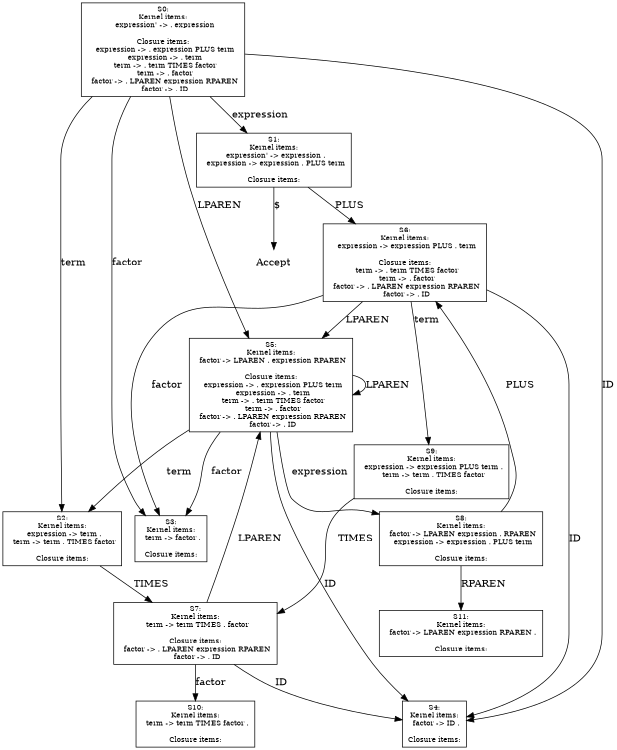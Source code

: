 digraph G {
rankdir=TB;
size="8,5";
0 [fillcolor="#ffffff", fontsize=10, label="S0:\nKernel items:\n  expression' -> . expression\n\nClosure items:\n  expression -> . expression PLUS term\n  expression -> . term\n  term -> . term TIMES factor\n  term -> . factor\n  factor -> . LPAREN expression RPAREN\n  factor -> . ID\n", shape=rectangle, style=filled];
1 [fillcolor="#ffffff", fontsize=10, label="S1:\nKernel items:\n  expression' -> expression .\n  expression -> expression . PLUS term\n\nClosure items:\n", shape=rectangle, style=filled];
2 [fillcolor="#ffffff", fontsize=10, label="S2:\nKernel items:\n  expression -> term .\n  term -> term . TIMES factor\n\nClosure items:\n", shape=rectangle, style=filled];
3 [fillcolor="#ffffff", fontsize=10, label="S3:\nKernel items:\n  term -> factor .\n\nClosure items:\n", shape=rectangle, style=filled];
4 [fillcolor="#ffffff", fontsize=10, label="S4:\nKernel items:\n  factor -> ID .\n\nClosure items:\n", shape=rectangle, style=filled];
5 [fillcolor="#ffffff", fontsize=10, label="S5:\nKernel items:\n  factor -> LPAREN . expression RPAREN\n\nClosure items:\n  expression -> . expression PLUS term\n  expression -> . term\n  term -> . term TIMES factor\n  term -> . factor\n  factor -> . LPAREN expression RPAREN\n  factor -> . ID\n", shape=rectangle, style=filled];
6 [fillcolor="#ffffff", fontsize=10, label="S6:\nKernel items:\n  expression -> expression PLUS . term\n\nClosure items:\n  term -> . term TIMES factor\n  term -> . factor\n  factor -> . LPAREN expression RPAREN\n  factor -> . ID\n", shape=rectangle, style=filled];
7 [fillcolor="#ffffff", fontsize=10, label="S7:\nKernel items:\n  term -> term TIMES . factor\n\nClosure items:\n  factor -> . LPAREN expression RPAREN\n  factor -> . ID\n", shape=rectangle, style=filled];
8 [fillcolor="#ffffff", fontsize=10, label="S8:\nKernel items:\n  factor -> LPAREN expression . RPAREN\n  expression -> expression . PLUS term\n\nClosure items:\n", shape=rectangle, style=filled];
9 [fillcolor="#ffffff", fontsize=10, label="S9:\nKernel items:\n  expression -> expression PLUS term .\n  term -> term . TIMES factor\n\nClosure items:\n", shape=rectangle, style=filled];
10 [fillcolor="#ffffff", fontsize=10, label="S10:\nKernel items:\n  term -> term TIMES factor .\n\nClosure items:\n", shape=rectangle, style=filled];
11 [fillcolor="#ffffff", fontsize=10, label="S11:\nKernel items:\n  factor -> LPAREN expression RPAREN .\n\nClosure items:\n", shape=rectangle, style=filled];
0 -> 1  [label=expression];
0 -> 2  [label=term];
0 -> 3  [label=factor];
0 -> 4  [label=ID];
0 -> 5  [label=LPAREN];
Accept [label=Accept, shape=plaintext];
1 -> Accept  [arrowhead=normal, label="$"];
1 -> 6  [label=PLUS];
2 -> 7  [label=TIMES];
5 -> 8  [label=expression];
5 -> 2  [label=term];
5 -> 3  [label=factor];
5 -> 4  [label=ID];
5 -> 5  [label=LPAREN];
6 -> 9  [label=term];
6 -> 3  [label=factor];
6 -> 4  [label=ID];
6 -> 5  [label=LPAREN];
7 -> 10  [label=factor];
7 -> 4  [label=ID];
7 -> 5  [label=LPAREN];
8 -> 6  [label=PLUS];
8 -> 11  [label=RPAREN];
9 -> 7  [label=TIMES];
}
